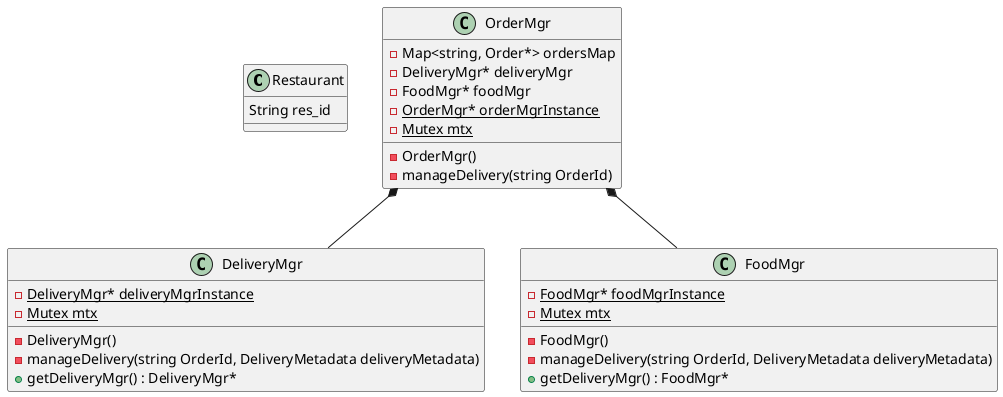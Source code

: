 @startuml swiggy
class Restaurant {
  String res_id

}

OrderMgr *-- DeliveryMgr
OrderMgr *-- FoodMgr


class OrderMgr {
  - Map<string, Order*> ordersMap
  - DeliveryMgr* deliveryMgr
  - FoodMgr* foodMgr
  - {static} OrderMgr* orderMgrInstance
  - {static} Mutex mtx
  - OrderMgr()
  - manageDelivery(string OrderId)

}

class DeliveryMgr {
  - {static} DeliveryMgr* deliveryMgrInstance
  - {static} Mutex mtx
  - DeliveryMgr()
  - manageDelivery(string OrderId, DeliveryMetadata deliveryMetadata)
  + getDeliveryMgr() : DeliveryMgr*
}

class FoodMgr {
  - {static} FoodMgr* foodMgrInstance
  - {static} Mutex mtx
  - FoodMgr()
  - manageDelivery(string OrderId, DeliveryMetadata deliveryMetadata)
  + getDeliveryMgr() : FoodMgr*

}

@enduml